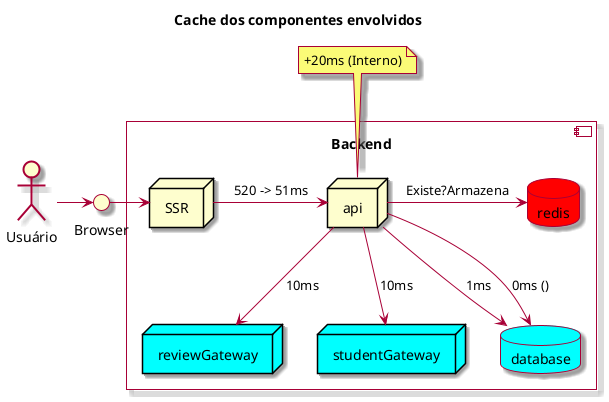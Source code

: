 @startuml

skin rose

Title: Cache dos componentes envolvidos

actor "Usuário" as actor
interface "Browser" as browser

component "Backend\n" {

  
  node SSR
  node "api" as backend
  node reviewGateway as reviewGateway #aqua
  node studentGateway as studentGateway #aqua
  database database #aqua
  database redis as redis  #red

  actor -> browser
  browser -> SSR
  backend -> redis: Existe?Armazena
  backend --> database: 1ms
  backend --> database: 0ms ()
  backend --> reviewGateway: 10ms
  backend --> studentGateway: 10ms
}

SSR -> backend: 520 -> 51ms
note top of backend: +20ms (Interno)

@enduml